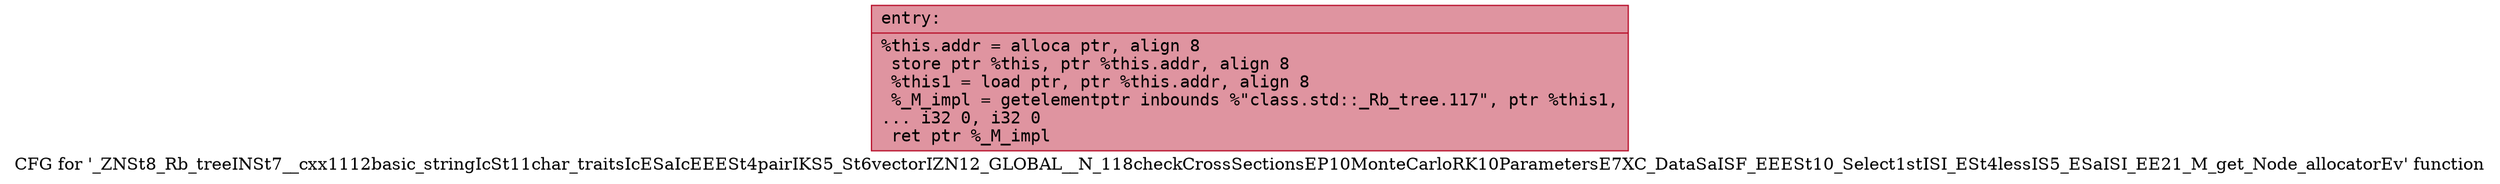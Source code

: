 digraph "CFG for '_ZNSt8_Rb_treeINSt7__cxx1112basic_stringIcSt11char_traitsIcESaIcEEESt4pairIKS5_St6vectorIZN12_GLOBAL__N_118checkCrossSectionsEP10MonteCarloRK10ParametersE7XC_DataSaISF_EEESt10_Select1stISI_ESt4lessIS5_ESaISI_EE21_M_get_Node_allocatorEv' function" {
	label="CFG for '_ZNSt8_Rb_treeINSt7__cxx1112basic_stringIcSt11char_traitsIcESaIcEEESt4pairIKS5_St6vectorIZN12_GLOBAL__N_118checkCrossSectionsEP10MonteCarloRK10ParametersE7XC_DataSaISF_EEESt10_Select1stISI_ESt4lessIS5_ESaISI_EE21_M_get_Node_allocatorEv' function";

	Node0x55dab493ed00 [shape=record,color="#b70d28ff", style=filled, fillcolor="#b70d2870" fontname="Courier",label="{entry:\l|  %this.addr = alloca ptr, align 8\l  store ptr %this, ptr %this.addr, align 8\l  %this1 = load ptr, ptr %this.addr, align 8\l  %_M_impl = getelementptr inbounds %\"class.std::_Rb_tree.117\", ptr %this1,\l... i32 0, i32 0\l  ret ptr %_M_impl\l}"];
}
